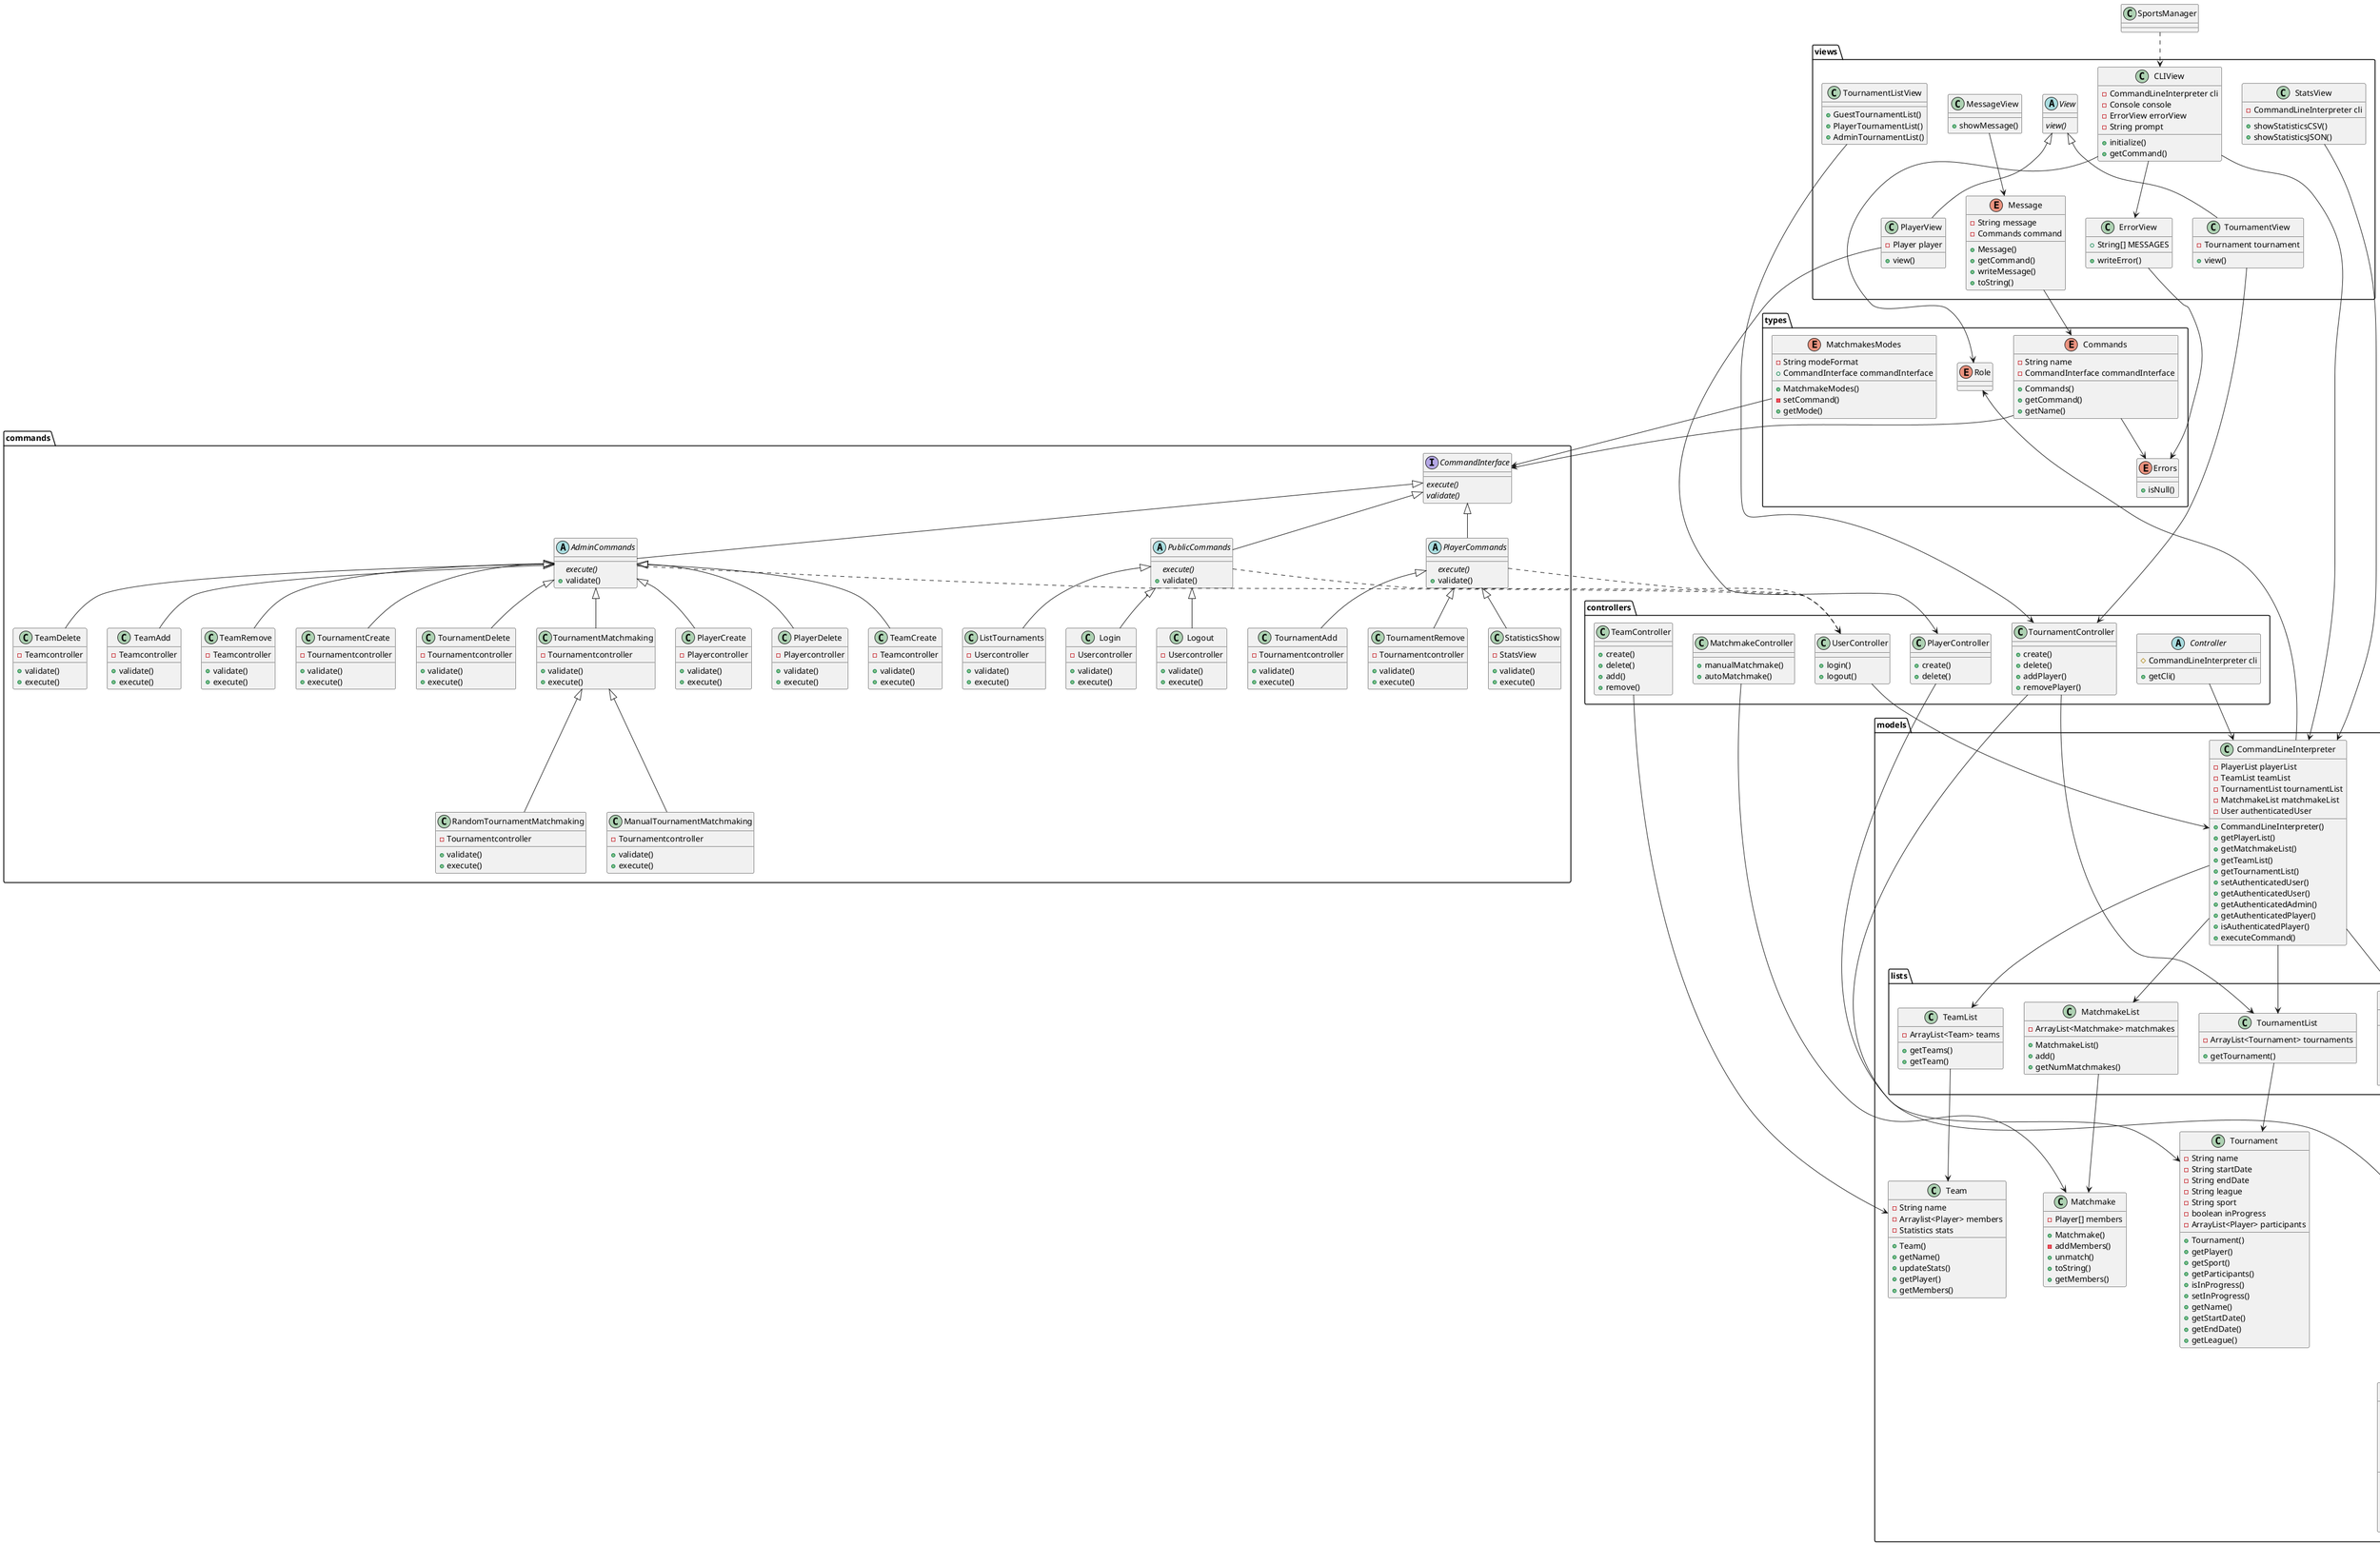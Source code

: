@startuml Practica2UML

class SportsManager

package models {
  
  class User {
    - String username 
    - String password
    - Role role
    + User()
    # getUsername()
    # getPassword()
    + getRole()
    + setRole()
  }
  
  class Player {
    - String forename 
    - String surname
    - String id
    - boolean matched 
    - Statistics stats
    - Role role
    - Admin creator
    - Controller controller
    + Player()
    + getForename()
    + getSurname()
    + getStats()
    + setMatched()
    + getMatched()
    + getId()
    + getRole()
  }
  
  class Admin {
    - Role role
    + Admin()
    + getRole()
  }
  
  class Team {
    - String name
    - Arraylist<Player> members
    - Statistics stats
    + Team()
    + getName()
    + updateStats()
    + getPlayer()
    + getMembers()
  }
  
  class Tournament {
    - String name
    - String startDate
    - String endDate
    - String league
    - String sport 
    - boolean inProgress
    - ArrayList<Player> participants
    + Tournament()
    + getPlayer()
    + getSport()
    + getParticipants()
    + isInProgress()
    + setInProgress()
    + getName()
    + getStartDate()
    + getEndDate()
    + getLeague()
  }
  
  class Matchmake {
    - Player[] members
    + Matchmake()
    - addMembers()
    + unmatch()
    + toString()
    + getMembers()
  }
  
  class Statistics {
    - double markedPoints
    - double matchesWon
    - double assistancePoints
    - double tournamentsWon
    - double generatedMoney
    - double[] stats
    + Statistics()
    + initialize()
    + toString()
    + getStats()
    + getStat()
  }
  
  class CommandLineInterpreter {
    - PlayerList playerList
    - TeamList teamList
    - TournamentList tournamentList
    - MatchmakeList matchmakeList    
    - User authenticatedUser
    + CommandLineInterpreter()
    + getPlayerList()
    + getMatchmakeList()
    + getTeamList()
    + getTournamentList()
    + setAuthenticatedUser()
    + getAuthenticatedUser()
    + getAuthenticatedAdmin()
    + getAuthenticatedPlayer()
    + isAuthenticatedPlayer()
    + executeCommand()

  }
  
  package lists {
    class PlayerList {
      - ArrayList<Player> players
      + PlayerList()
      + getPlayers()
      + getPlayer()
      + rank()
      + matchMakeAuto()
    }
    
    class TeamList {
      - ArrayList<Team> teams
      + getTeams()
      + getTeam()
    }
    
    class TournamentList {
      - ArrayList<Tournament> tournaments
      + getTournament()
    }
    
    class MatchmakeList {
      - ArrayList<Matchmake> matchmakes
      + MatchmakeList()
      + add()
      + getNumMatchmakes()
    }
  }
}

package commands {
  interface CommandInterface {
    {abstract} execute()
    {abstract} validate()
  }

  abstract AdminCommands {
    {abstract} execute()
    +validate()
  }

  abstract PublicCommands {
    {abstract} execute()
    +validate()
  }

  abstract PlayerCommands {
    {abstract} execute()
    +validate()
  }
  
  class PlayerCreate {
    -Playercontroller
    +validate()
    +execute()
  }
  
  class PlayerDelete {
    -Playercontroller
    +validate()
    +execute()
  }

  class TeamCreate {
    -Teamcontroller
    +validate()
    +execute()
  }

  class TeamDelete {
    -Teamcontroller
    +validate()
    +execute()
  }

  class TeamAdd {
    -Teamcontroller
    +validate()
    +execute()
  }

  class TeamRemove {
    -Teamcontroller
    +validate()
    +execute()
  }

  class TournamentCreate {
    -Tournamentcontroller
    +validate()
    +execute()
  }

  class TournamentDelete {
    -Tournamentcontroller
    +validate()
    +execute()
  }

  class TournamentAdd {
    -Tournamentcontroller
    +validate()
    +execute()
  }

  class TournamentRemove {
    -Tournamentcontroller
    +validate()
    +execute()
  }

  class TournamentMatchmaking {
    -Tournamentcontroller
    +validate()
    +execute()
  }

  class RandomTournamentMatchmaking {
    -Tournamentcontroller
    +validate()
    +execute()
  }

  class ManualTournamentMatchmaking {
    -Tournamentcontroller
    +validate()
    +execute()
  }

  class ListTournaments {
    -Usercontroller
    +validate()
    +execute()
  }

  class StatisticsShow {
    -StatsView
    +validate()
    +execute()
  }

  class Login {
    -Usercontroller
    +validate()
    +execute()
  }

  class Logout {
    -Usercontroller
    +validate()
    +execute()
  }
}

package views {
  class ErrorView {
    + String[] MESSAGES
    + writeError()
  }

  class CLIView {
    - CommandLineInterpreter cli 
    - Console console 
    - ErrorView errorView 
    - String prompt
    + initialize()
    + getCommand()
  }

  enum Message {
    - String message 
    - Commands command 
    + Message()
    + getCommand()
    + writeMessage()
    + toString()
  }

  class MessageView {
    + showMessage()
  }

  class StatsView {
    - CommandLineInterpreter cli 
    + showStatisticsCSV()
    + showStatisticsJSON()
  }

  class TournamentListView {
    + GuestTournamentList()
    + PlayerTournamentList()
    + AdminTournamentList()
  }

  class TournamentView {
    - Tournament tournament
    + view()
  }

  class PlayerView {
    - Player player
    + view()
  }

  abstract class View {
    {abstract} view()
  }
}

package controllers {
  abstract class Controller {
    # CommandLineInterpreter cli 
    + getCli()
  }

  class PlayerController {
    + create()
    + delete()
  }

  class TeamController {
    + create()
    + delete()
    + add()
    + remove()
  }

  class TournamentController {
    + create()
    + delete()
    + addPlayer()
    + removePlayer()
  }

  class MatchmakeController {
    + manualMatchmake()
    + autoMatchmake()
  }

  class UserController {
    + login()
    + logout()
  }
}

package types {
  enum Errors {
    + isNull()
  }

  enum Role

  enum Commands {
    - String name
    - CommandInterface commandInterface
    + Commands()
    + getCommand()
    + getName()
  }

  enum MatchmakesModes {
    - String modeFormat
    + CommandInterface commandInterface
    + MatchmakeModes()
    - setCommand()
    + getMode()
  }
}

PlayerList -down-> Player
TeamList -down-> Team
TournamentList -down-> Tournament
MatchmakeList -down-> Matchmake
User <|-down- Player 
User <|-down- Admin
Player -down-> Statistics

CommandInterface <|-down- AdminCommands
CommandInterface <|-down- PublicCommands
CommandInterface <|-down- PlayerCommands

AdminCommands <|-down- PlayerCreate
AdminCommands <|-down- PlayerDelete
AdminCommands <|-down- TeamCreate
AdminCommands <|-down- TeamDelete
AdminCommands <|-down- TeamAdd
AdminCommands <|-down- TeamRemove
AdminCommands <|-down- TournamentCreate
AdminCommands <|-down- TournamentDelete
AdminCommands <|-down- TournamentMatchmaking

PlayerCommands <|-down- TournamentAdd
PlayerCommands <|-down- TournamentRemove
PlayerCommands <|-down- StatisticsShow

PublicCommands <|-down- Login
PublicCommands <|-down- Logout
PublicCommands <|-down- ListTournaments
TournamentMatchmaking <|-down- RandomTournamentMatchmaking
TournamentMatchmaking <|-down- ManualTournamentMatchmaking


PlayerController -down-> Player
TeamController -down-> Team
TournamentController -down-> Tournament
MatchmakeController -down-> Matchmake
UserController -down-> CommandLineInterpreter
Controller -down-> CommandLineInterpreter

Commands -down-> CommandInterface
ErrorView -down-> Errors
Message -down-> Commands
MessageView -down-> Message

StatsView -down-> CommandLineInterpreter

CLIView -down-> CommandLineInterpreter
CLIView -down-> ErrorView
CLIView -down-> Role

CommandLineInterpreter -down-> Role
CommandLineInterpreter -down-> PlayerList
CommandLineInterpreter -down-> MatchmakeList
CommandLineInterpreter -down-> TournamentList
CommandLineInterpreter -down-> TeamList

TournamentListView -down-> TournamentController
TournamentView -down-> TournamentController
PlayerView -down-> PlayerController
TournamentController -down-> TournamentList
MatchmakesModes -down-> CommandInterface
Commands -down-> Errors

SportsManager .down.> CLIView

PlayerCommands .down.> UserController
AdminCommands .down.> UserController
PublicCommands .down.> UserController

View <|-down- PlayerView
View <|-down- TournamentView

@enduml